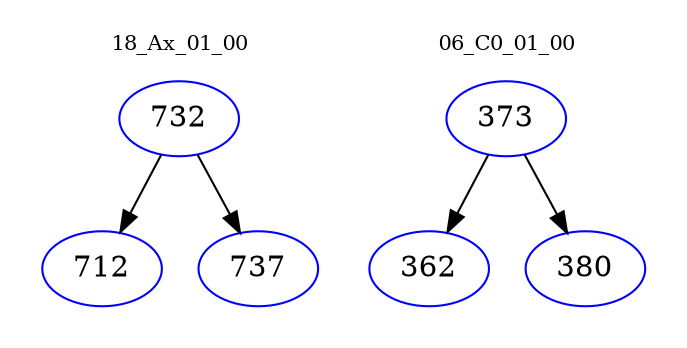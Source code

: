 digraph{
subgraph cluster_0 {
color = white
label = "18_Ax_01_00";
fontsize=10;
T0_732 [label="732", color="blue"]
T0_732 -> T0_712 [color="black"]
T0_712 [label="712", color="blue"]
T0_732 -> T0_737 [color="black"]
T0_737 [label="737", color="blue"]
}
subgraph cluster_1 {
color = white
label = "06_C0_01_00";
fontsize=10;
T1_373 [label="373", color="blue"]
T1_373 -> T1_362 [color="black"]
T1_362 [label="362", color="blue"]
T1_373 -> T1_380 [color="black"]
T1_380 [label="380", color="blue"]
}
}
